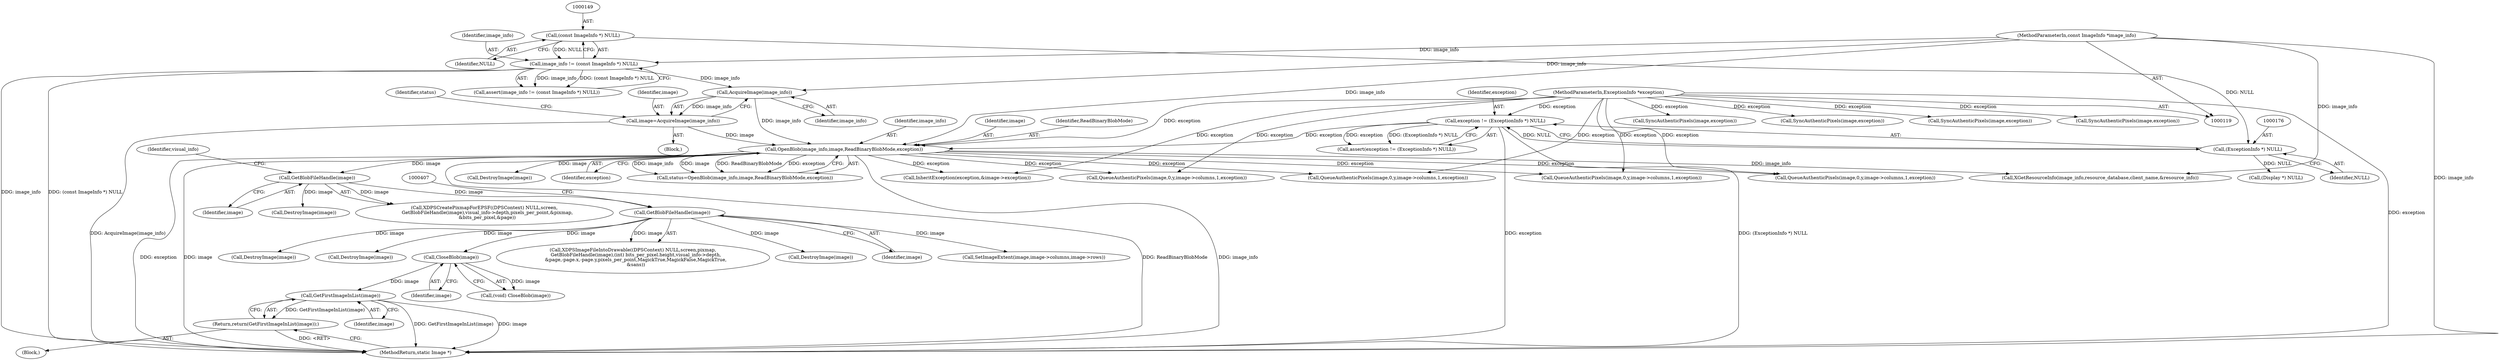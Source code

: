 digraph "0_ImageMagick_f6e9d0d9955e85bdd7540b251cd50d598dacc5e6_13@pointer" {
"1000770" [label="(Call,GetFirstImageInList(image))"];
"1000767" [label="(Call,CloseBlob(image))"];
"1000404" [label="(Call,GetBlobFileHandle(image))"];
"1000352" [label="(Call,GetBlobFileHandle(image))"];
"1000210" [label="(Call,OpenBlob(image_info,image,ReadBinaryBlobMode,exception))"];
"1000206" [label="(Call,AcquireImage(image_info))"];
"1000146" [label="(Call,image_info != (const ImageInfo *) NULL)"];
"1000120" [label="(MethodParameterIn,const ImageInfo *image_info)"];
"1000148" [label="(Call,(const ImageInfo *) NULL)"];
"1000204" [label="(Call,image=AcquireImage(image_info))"];
"1000173" [label="(Call,exception != (ExceptionInfo *) NULL)"];
"1000121" [label="(MethodParameterIn,ExceptionInfo *exception)"];
"1000175" [label="(Call,(ExceptionInfo *) NULL)"];
"1000769" [label="(Return,return(GetFirstImageInList(image));)"];
"1000404" [label="(Call,GetBlobFileHandle(image))"];
"1000175" [label="(Call,(ExceptionInfo *) NULL)"];
"1000912" [label="(Call,QueueAuthenticPixels(image,0,y,image->columns,1,exception))"];
"1000770" [label="(Call,GetFirstImageInList(image))"];
"1000767" [label="(Call,CloseBlob(image))"];
"1001472" [label="(Call,QueueAuthenticPixels(image,0,y,image->columns,1,exception))"];
"1000205" [label="(Identifier,image)"];
"1000353" [label="(Identifier,image)"];
"1000528" [label="(Call,DestroyImage(image))"];
"1000173" [label="(Call,exception != (ExceptionInfo *) NULL)"];
"1000405" [label="(Identifier,image)"];
"1000375" [label="(Call,DestroyImage(image))"];
"1000769" [label="(Return,return(GetFirstImageInList(image));)"];
"1000177" [label="(Identifier,NULL)"];
"1000172" [label="(Call,assert(exception != (ExceptionInfo *) NULL))"];
"1000150" [label="(Identifier,NULL)"];
"1000787" [label="(Call,InheritException(exception,&image->exception))"];
"1000206" [label="(Call,AcquireImage(image_info))"];
"1000147" [label="(Identifier,image_info)"];
"1000347" [label="(Call,XDPSCreatePixmapForEPSF((DPSContext) NULL,screen,\n    GetBlobFileHandle(image),visual_info->depth,pixels_per_point,&pixmap,\n    &bits_per_pixel,&page))"];
"1000174" [label="(Identifier,exception)"];
"1000355" [label="(Identifier,visual_info)"];
"1000774" [label="(Call,SetImageExtent(image,image->columns,image->rows))"];
"1000209" [label="(Identifier,status)"];
"1000290" [label="(Call,DestroyImage(image))"];
"1000764" [label="(Block,)"];
"1000211" [label="(Identifier,image_info)"];
"1000145" [label="(Call,assert(image_info != (const ImageInfo *) NULL))"];
"1000122" [label="(Block,)"];
"1000193" [label="(Call,(Display *) NULL)"];
"1000768" [label="(Identifier,image)"];
"1001030" [label="(Call,QueueAuthenticPixels(image,0,y,image->columns,1,exception))"];
"1000207" [label="(Identifier,image_info)"];
"1000398" [label="(Call,XDPSImageFileIntoDrawable((DPSContext) NULL,screen,pixmap,\n    GetBlobFileHandle(image),(int) bits_per_pixel.height,visual_info->depth,\n    &page,-page.x,-page.y,pixels_per_point,MagickTrue,MagickFalse,MagickTrue,\n    &sans))"];
"1000437" [label="(Call,DestroyImage(image))"];
"1000231" [label="(Call,XGetResourceInfo(image_info,resource_database,client_name,&resource_info))"];
"1000214" [label="(Identifier,exception)"];
"1000212" [label="(Identifier,image)"];
"1000120" [label="(MethodParameterIn,const ImageInfo *image_info)"];
"1000204" [label="(Call,image=AcquireImage(image_info))"];
"1001320" [label="(Call,SyncAuthenticPixels(image,exception))"];
"1000148" [label="(Call,(const ImageInfo *) NULL)"];
"1000487" [label="(Call,DestroyImage(image))"];
"1000146" [label="(Call,image_info != (const ImageInfo *) NULL)"];
"1000352" [label="(Call,GetBlobFileHandle(image))"];
"1001130" [label="(Call,SyncAuthenticPixels(image,exception))"];
"1001548" [label="(MethodReturn,static Image *)"];
"1000771" [label="(Identifier,image)"];
"1000208" [label="(Call,status=OpenBlob(image_info,image,ReadBinaryBlobMode,exception))"];
"1000121" [label="(MethodParameterIn,ExceptionInfo *exception)"];
"1001519" [label="(Call,SyncAuthenticPixels(image,exception))"];
"1000213" [label="(Identifier,ReadBinaryBlobMode)"];
"1001275" [label="(Call,QueueAuthenticPixels(image,0,y,image->columns,1,exception))"];
"1000765" [label="(Call,(void) CloseBlob(image))"];
"1000210" [label="(Call,OpenBlob(image_info,image,ReadBinaryBlobMode,exception))"];
"1000997" [label="(Call,SyncAuthenticPixels(image,exception))"];
"1000770" -> "1000769"  [label="AST: "];
"1000770" -> "1000771"  [label="CFG: "];
"1000771" -> "1000770"  [label="AST: "];
"1000769" -> "1000770"  [label="CFG: "];
"1000770" -> "1001548"  [label="DDG: GetFirstImageInList(image)"];
"1000770" -> "1001548"  [label="DDG: image"];
"1000770" -> "1000769"  [label="DDG: GetFirstImageInList(image)"];
"1000767" -> "1000770"  [label="DDG: image"];
"1000767" -> "1000765"  [label="AST: "];
"1000767" -> "1000768"  [label="CFG: "];
"1000768" -> "1000767"  [label="AST: "];
"1000765" -> "1000767"  [label="CFG: "];
"1000767" -> "1000765"  [label="DDG: image"];
"1000404" -> "1000767"  [label="DDG: image"];
"1000404" -> "1000398"  [label="AST: "];
"1000404" -> "1000405"  [label="CFG: "];
"1000405" -> "1000404"  [label="AST: "];
"1000407" -> "1000404"  [label="CFG: "];
"1000404" -> "1000398"  [label="DDG: image"];
"1000352" -> "1000404"  [label="DDG: image"];
"1000404" -> "1000437"  [label="DDG: image"];
"1000404" -> "1000487"  [label="DDG: image"];
"1000404" -> "1000528"  [label="DDG: image"];
"1000404" -> "1000774"  [label="DDG: image"];
"1000352" -> "1000347"  [label="AST: "];
"1000352" -> "1000353"  [label="CFG: "];
"1000353" -> "1000352"  [label="AST: "];
"1000355" -> "1000352"  [label="CFG: "];
"1000352" -> "1000347"  [label="DDG: image"];
"1000210" -> "1000352"  [label="DDG: image"];
"1000352" -> "1000375"  [label="DDG: image"];
"1000210" -> "1000208"  [label="AST: "];
"1000210" -> "1000214"  [label="CFG: "];
"1000211" -> "1000210"  [label="AST: "];
"1000212" -> "1000210"  [label="AST: "];
"1000213" -> "1000210"  [label="AST: "];
"1000214" -> "1000210"  [label="AST: "];
"1000208" -> "1000210"  [label="CFG: "];
"1000210" -> "1001548"  [label="DDG: exception"];
"1000210" -> "1001548"  [label="DDG: image"];
"1000210" -> "1001548"  [label="DDG: ReadBinaryBlobMode"];
"1000210" -> "1001548"  [label="DDG: image_info"];
"1000210" -> "1000208"  [label="DDG: image_info"];
"1000210" -> "1000208"  [label="DDG: image"];
"1000210" -> "1000208"  [label="DDG: ReadBinaryBlobMode"];
"1000210" -> "1000208"  [label="DDG: exception"];
"1000206" -> "1000210"  [label="DDG: image_info"];
"1000120" -> "1000210"  [label="DDG: image_info"];
"1000204" -> "1000210"  [label="DDG: image"];
"1000173" -> "1000210"  [label="DDG: exception"];
"1000121" -> "1000210"  [label="DDG: exception"];
"1000210" -> "1000231"  [label="DDG: image_info"];
"1000210" -> "1000290"  [label="DDG: image"];
"1000210" -> "1000787"  [label="DDG: exception"];
"1000210" -> "1000912"  [label="DDG: exception"];
"1000210" -> "1001030"  [label="DDG: exception"];
"1000210" -> "1001275"  [label="DDG: exception"];
"1000210" -> "1001472"  [label="DDG: exception"];
"1000206" -> "1000204"  [label="AST: "];
"1000206" -> "1000207"  [label="CFG: "];
"1000207" -> "1000206"  [label="AST: "];
"1000204" -> "1000206"  [label="CFG: "];
"1000206" -> "1000204"  [label="DDG: image_info"];
"1000146" -> "1000206"  [label="DDG: image_info"];
"1000120" -> "1000206"  [label="DDG: image_info"];
"1000146" -> "1000145"  [label="AST: "];
"1000146" -> "1000148"  [label="CFG: "];
"1000147" -> "1000146"  [label="AST: "];
"1000148" -> "1000146"  [label="AST: "];
"1000145" -> "1000146"  [label="CFG: "];
"1000146" -> "1001548"  [label="DDG: (const ImageInfo *) NULL"];
"1000146" -> "1001548"  [label="DDG: image_info"];
"1000146" -> "1000145"  [label="DDG: image_info"];
"1000146" -> "1000145"  [label="DDG: (const ImageInfo *) NULL"];
"1000120" -> "1000146"  [label="DDG: image_info"];
"1000148" -> "1000146"  [label="DDG: NULL"];
"1000120" -> "1000119"  [label="AST: "];
"1000120" -> "1001548"  [label="DDG: image_info"];
"1000120" -> "1000231"  [label="DDG: image_info"];
"1000148" -> "1000150"  [label="CFG: "];
"1000149" -> "1000148"  [label="AST: "];
"1000150" -> "1000148"  [label="AST: "];
"1000148" -> "1000175"  [label="DDG: NULL"];
"1000204" -> "1000122"  [label="AST: "];
"1000205" -> "1000204"  [label="AST: "];
"1000209" -> "1000204"  [label="CFG: "];
"1000204" -> "1001548"  [label="DDG: AcquireImage(image_info)"];
"1000173" -> "1000172"  [label="AST: "];
"1000173" -> "1000175"  [label="CFG: "];
"1000174" -> "1000173"  [label="AST: "];
"1000175" -> "1000173"  [label="AST: "];
"1000172" -> "1000173"  [label="CFG: "];
"1000173" -> "1001548"  [label="DDG: exception"];
"1000173" -> "1001548"  [label="DDG: (ExceptionInfo *) NULL"];
"1000173" -> "1000172"  [label="DDG: exception"];
"1000173" -> "1000172"  [label="DDG: (ExceptionInfo *) NULL"];
"1000121" -> "1000173"  [label="DDG: exception"];
"1000175" -> "1000173"  [label="DDG: NULL"];
"1000121" -> "1000119"  [label="AST: "];
"1000121" -> "1001548"  [label="DDG: exception"];
"1000121" -> "1000787"  [label="DDG: exception"];
"1000121" -> "1000912"  [label="DDG: exception"];
"1000121" -> "1000997"  [label="DDG: exception"];
"1000121" -> "1001030"  [label="DDG: exception"];
"1000121" -> "1001130"  [label="DDG: exception"];
"1000121" -> "1001275"  [label="DDG: exception"];
"1000121" -> "1001320"  [label="DDG: exception"];
"1000121" -> "1001472"  [label="DDG: exception"];
"1000121" -> "1001519"  [label="DDG: exception"];
"1000175" -> "1000177"  [label="CFG: "];
"1000176" -> "1000175"  [label="AST: "];
"1000177" -> "1000175"  [label="AST: "];
"1000175" -> "1000193"  [label="DDG: NULL"];
"1000769" -> "1000764"  [label="AST: "];
"1001548" -> "1000769"  [label="CFG: "];
"1000769" -> "1001548"  [label="DDG: <RET>"];
}
